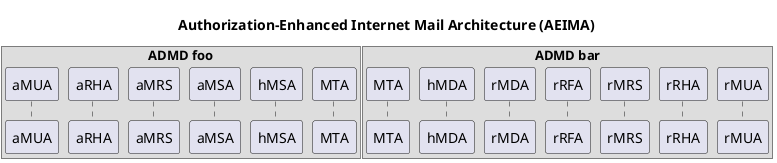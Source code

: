 @startuml Authorization-Enhanced Mail Architecture
title Authorization-Enhanced Internet Mail Architecture (AEIMA)

/'
Message
Message User Agent (MUA)
    Author MUA (aMUA)
    Recipient MUA (rMUA)
Message Submission Agent (MSA)
    Author-focused MSA functions (aMSA)
    MHS-focused MSA functions (hMSA)
Message Transfer Agent (MTA)
Message Delivery Agent (MDA)
    Recipient-focused MDA functions (rMDA)
    MHS-focused MDA functions (hMDA)
Mail Resource Store (MRS)
    Author MRS (aMRS)
    Recipient MRS (rMRS)
Resource Fetch Agent (RFA)
    Author RFA (aRFA)
    Recipient RFA (rRFA)    
Resource Handling Agent (RHA)
    Author RHA (aRHA)
    Recipient RHA (rRHA)
'/

'ADMD foo
box "ADMD foo"
participant "aMUA" as aMUAfoo /'MUA (ADMD foo)'/
participant "aRHA" as aRHAfoo /'Author RHA (ADMD foo)'/
participant "aMRS" as aMRSfoo /'Author MRS (ADMD foo)'/
participant "aMSA" as aMSAfoo /'Author-focused MSA (ADMD foo)'/
participant "hMSA" as hMSAfoo /'MHS-focused MSA (ADMD foo)'/
participant "MTA" as MTAfoo /'MTA (ADMD foo)'/
end box

'ADMD bar
box "ADMD bar"
participant "MTA" as MTAbar /'MTA (ADMD bar)'/
participant "hMDA" as hMDAbar /'MHS-focused MDA (ADMD bar)'/
participant "rMDA" as rMDAbar /'Recipient-focused MDA (ADMD bar)'/
participant "rRFA" as rRFAbar /'Recipient RFA (ADMD bar)'/
participant "rMRS" as rMRSbar /'Recipient MRS (ADMD bar)'/
participant "rRHA" as rRHAbar /'Recipient RHA (ADMD bar)'/
participant "rMUA" as rMUAbar /'MUA (ADMD bar)'/
end box
@enduml

